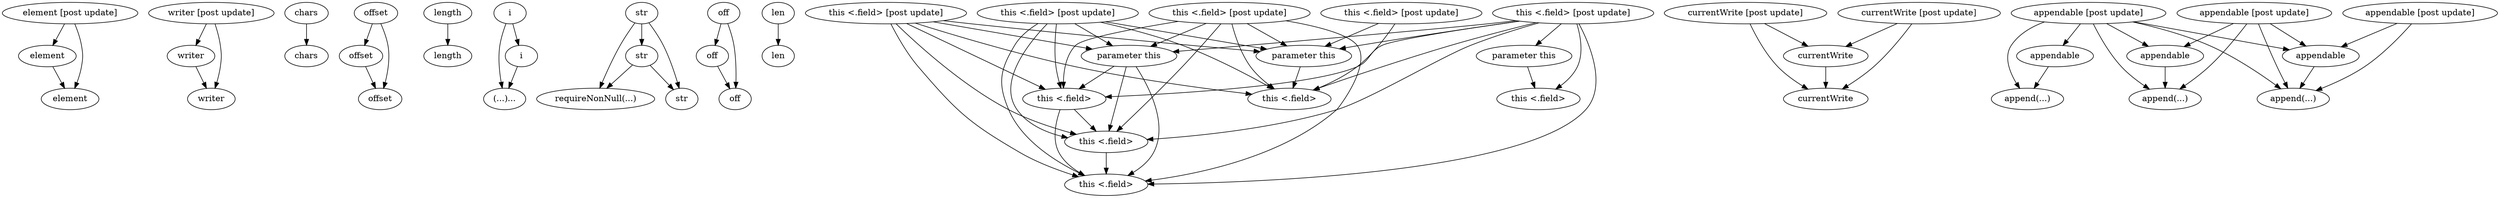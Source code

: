 digraph {
  compound=true;
  0[label="element"; ];
  1[label="element"; ];
  2[label="writer"; ];
  3[label="writer"; ];
  4[label="chars"; ];
  5[label="chars"; ];
  6[label="offset"; ];
  7[label="offset"; ];
  8[label="offset"; ];
  9[label="length"; ];
  10[label="length"; ];
  11[label="i"; ];
  12[label="(...)..."; ];
  13[label="i"; ];
  14[label="str"; ];
  15[label="requireNonNull(...)"; ];
  16[label="str"; ];
  17[label="str"; ];
  18[label="off"; ];
  19[label="off"; ];
  20[label="off"; ];
  21[label="len"; ];
  22[label="len"; ];
  23[label="parameter this"; ];
  24[label="this <.field>"; ];
  25[label="this <.field>"; ];
  26[label="this <.field>"; ];
  27[label="parameter this"; ];
  28[label="this <.field>"; ];
  29[label="parameter this"; ];
  30[label="this <.field>"; ];
  31[label="this <.field> [post update]"; ];
  32[label="this <.field> [post update]"; ];
  33[label="this <.field> [post update]"; ];
  34[label="this <.field> [post update]"; ];
  35[label="this <.field> [post update]"; ];
  36[label="writer [post update]"; ];
  37[label="element [post update]"; ];
  38[label="currentWrite [post update]"; ];
  39[label="currentWrite"; ];
  40[label="currentWrite"; ];
  41[label="appendable [post update]"; ];
  42[label="append(...)"; ];
  43[label="appendable"; ];
  44[label="append(...)"; ];
  45[label="appendable"; ];
  46[label="currentWrite [post update]"; ];
  47[label="appendable [post update]"; ];
  48[label="append(...)"; ];
  49[label="appendable"; ];
  50[label="appendable [post update]"; ];
  0 -> 1[];
  2 -> 3[];
  4 -> 5[];
  6 -> 7[];
  6 -> 8[];
  7 -> 8[];
  9 -> 10[];
  11 -> 12[];
  11 -> 13[];
  13 -> 12[];
  14 -> 15[];
  14 -> 16[];
  14 -> 17[];
  16 -> 15[];
  16 -> 17[];
  18 -> 19[];
  18 -> 20[];
  19 -> 20[];
  21 -> 22[];
  23 -> 24[];
  23 -> 25[];
  23 -> 26[];
  24 -> 25[];
  24 -> 26[];
  25 -> 26[];
  27 -> 28[];
  29 -> 30[];
  31 -> 23[];
  31 -> 29[];
  31 -> 24[];
  31 -> 25[];
  31 -> 26[];
  31 -> 30[];
  32 -> 23[];
  32 -> 29[];
  32 -> 24[];
  32 -> 25[];
  32 -> 26[];
  32 -> 30[];
  33 -> 23[];
  33 -> 29[];
  33 -> 24[];
  33 -> 25[];
  33 -> 26[];
  33 -> 30[];
  34 -> 23[];
  34 -> 27[];
  34 -> 29[];
  34 -> 24[];
  34 -> 25[];
  34 -> 26[];
  34 -> 28[];
  34 -> 30[];
  35 -> 29[];
  35 -> 30[];
  36 -> 2[];
  36 -> 3[];
  37 -> 0[];
  37 -> 1[];
  38 -> 39[];
  38 -> 40[];
  39 -> 40[];
  41 -> 42[];
  41 -> 43[];
  41 -> 44[];
  41 -> 45[];
  43 -> 42[];
  45 -> 44[];
  46 -> 39[];
  46 -> 40[];
  47 -> 42[];
  47 -> 43[];
  47 -> 48[];
  47 -> 49[];
  47 -> 44[];
  47 -> 45[];
  49 -> 48[];
  50 -> 44[];
  50 -> 45[];
}
